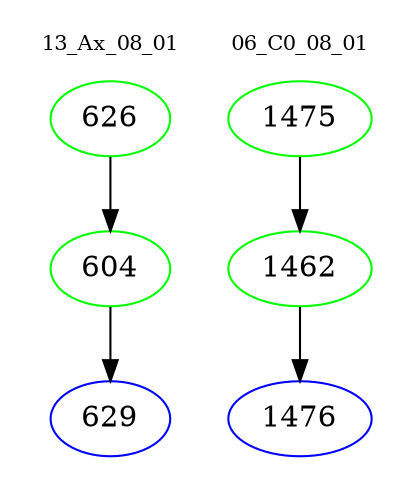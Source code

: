 digraph{
subgraph cluster_0 {
color = white
label = "13_Ax_08_01";
fontsize=10;
T0_626 [label="626", color="green"]
T0_626 -> T0_604 [color="black"]
T0_604 [label="604", color="green"]
T0_604 -> T0_629 [color="black"]
T0_629 [label="629", color="blue"]
}
subgraph cluster_1 {
color = white
label = "06_C0_08_01";
fontsize=10;
T1_1475 [label="1475", color="green"]
T1_1475 -> T1_1462 [color="black"]
T1_1462 [label="1462", color="green"]
T1_1462 -> T1_1476 [color="black"]
T1_1476 [label="1476", color="blue"]
}
}

